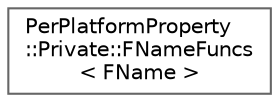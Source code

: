 digraph "Graphical Class Hierarchy"
{
 // INTERACTIVE_SVG=YES
 // LATEX_PDF_SIZE
  bgcolor="transparent";
  edge [fontname=Helvetica,fontsize=10,labelfontname=Helvetica,labelfontsize=10];
  node [fontname=Helvetica,fontsize=10,shape=box,height=0.2,width=0.4];
  rankdir="LR";
  Node0 [id="Node000000",label="PerPlatformProperty\l::Private::FNameFuncs\l\< FName \>",height=0.2,width=0.4,color="grey40", fillcolor="white", style="filled",URL="$da/ddf/structPerPlatformProperty_1_1Private_1_1FNameFuncs_3_01FName_01_4.html",tooltip=" "];
}
